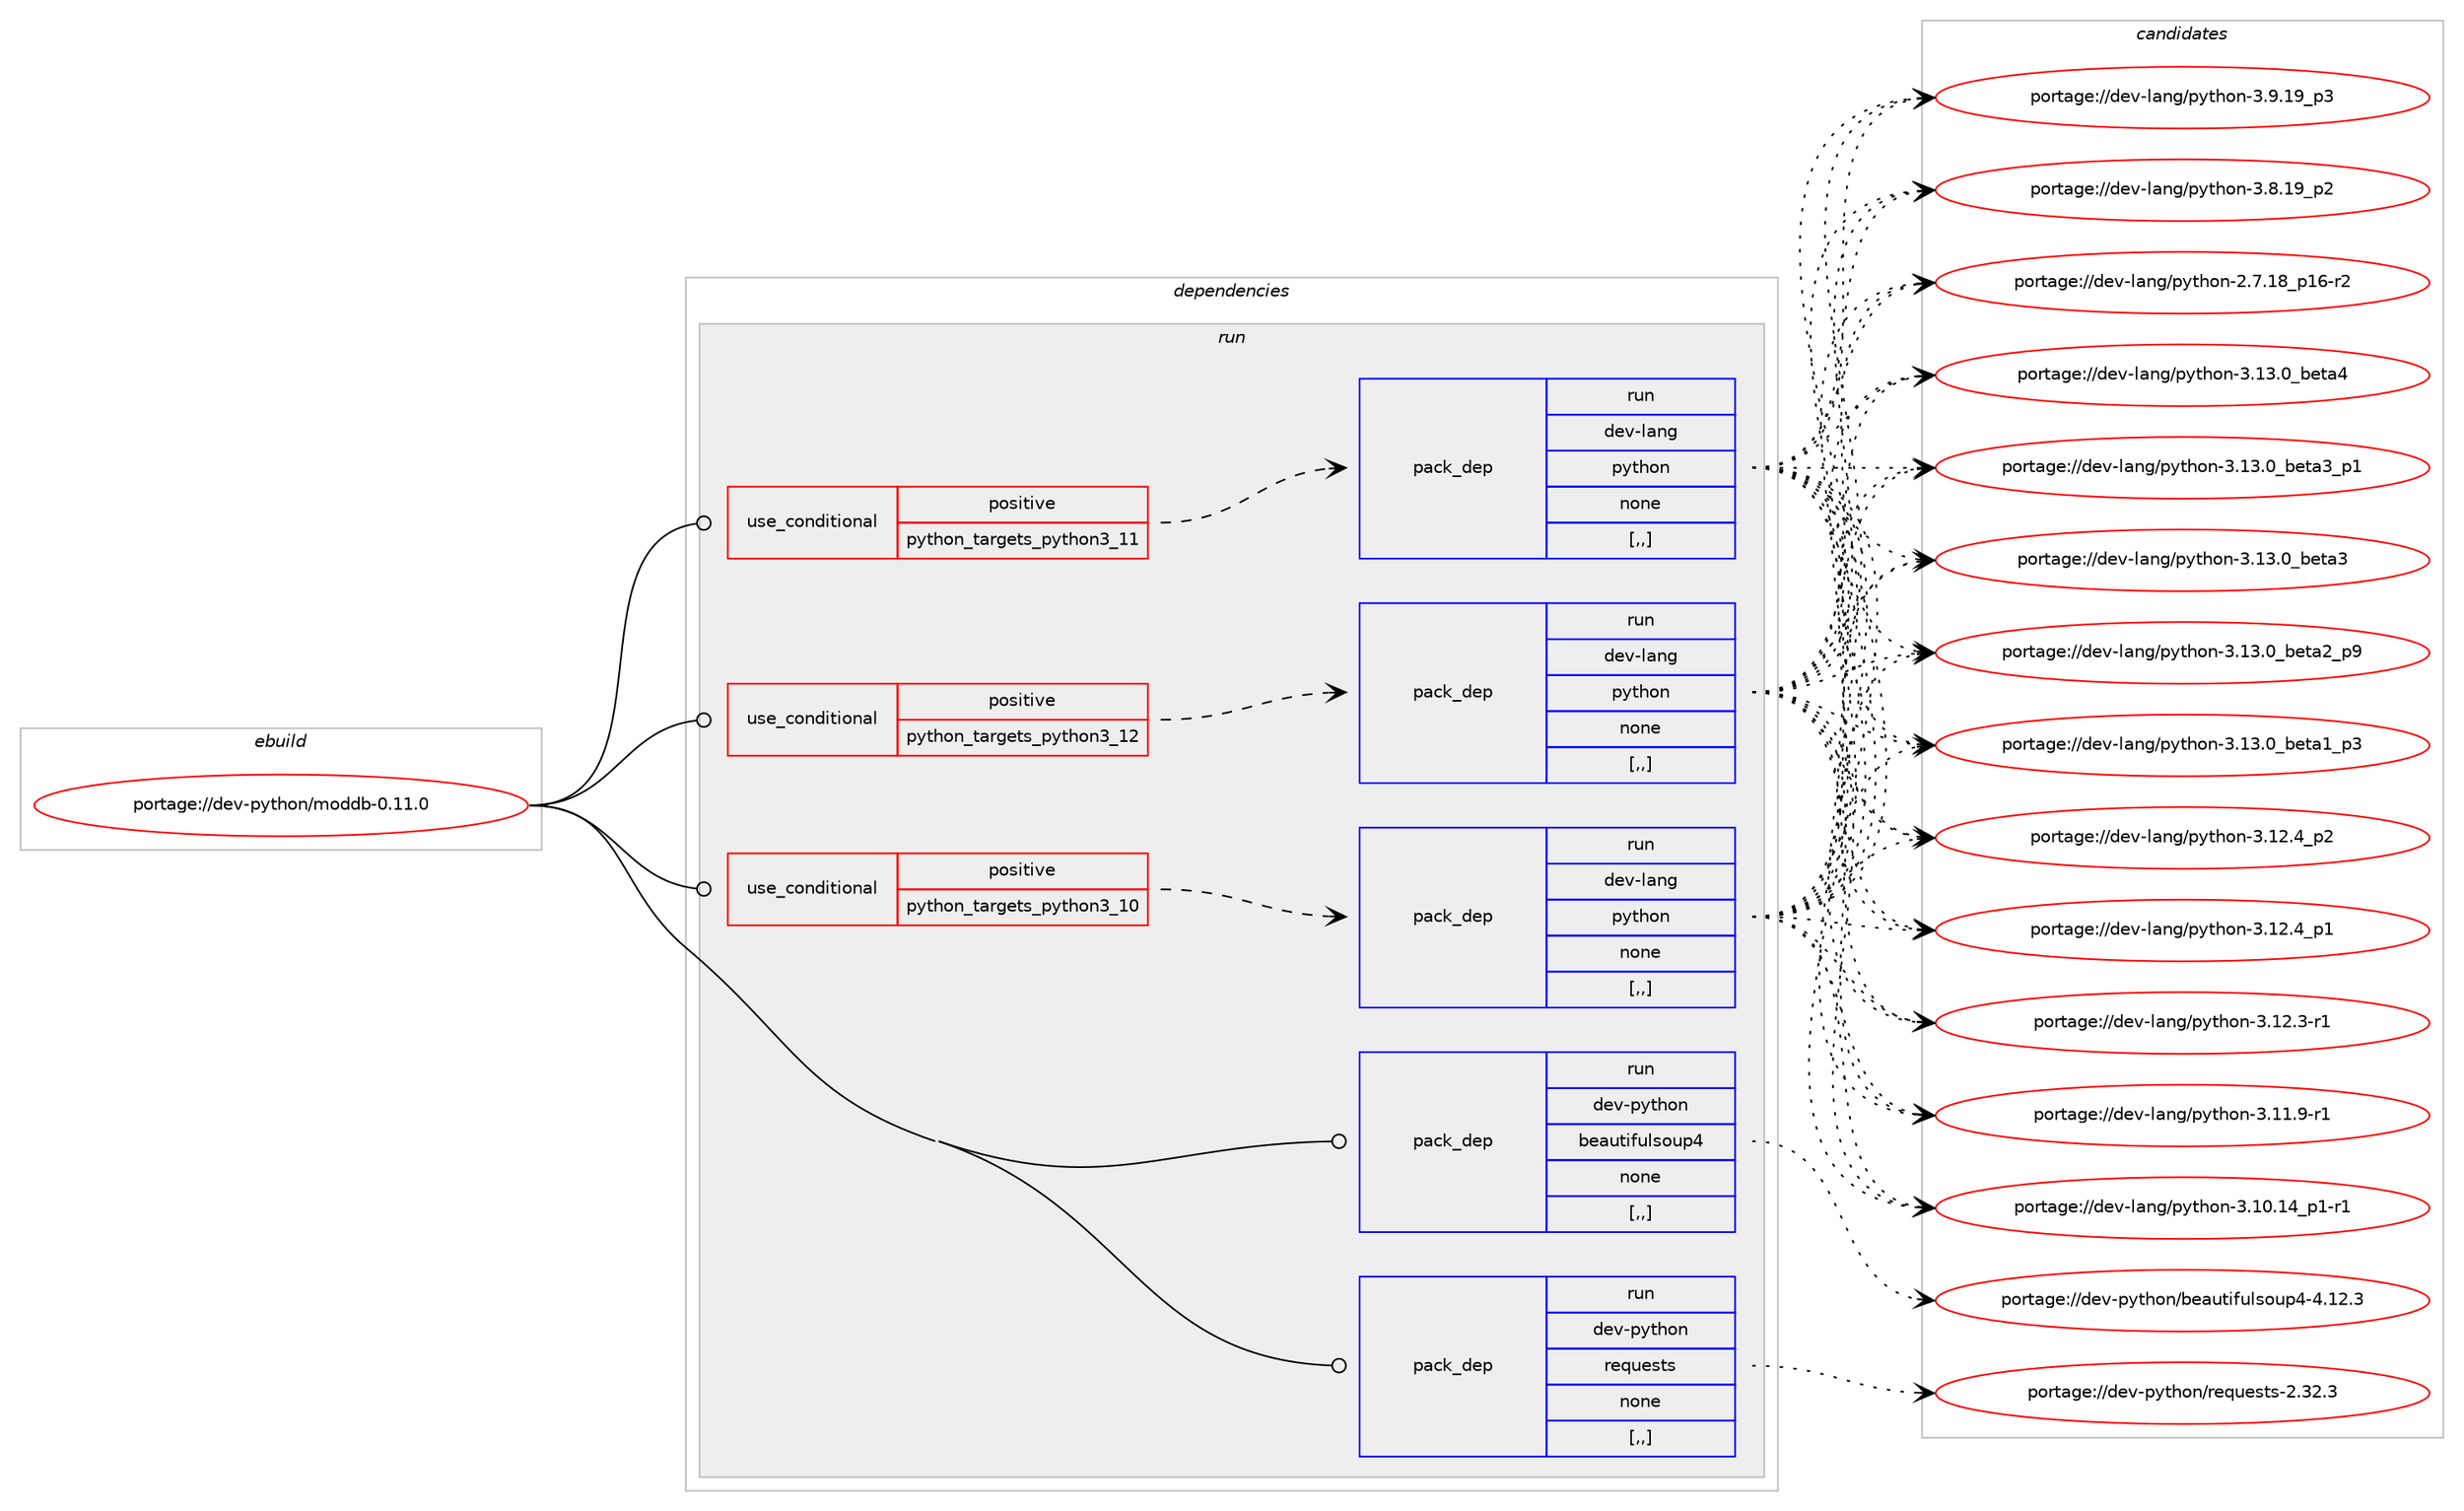 digraph prolog {

# *************
# Graph options
# *************

newrank=true;
concentrate=true;
compound=true;
graph [rankdir=LR,fontname=Helvetica,fontsize=10,ranksep=1.5];#, ranksep=2.5, nodesep=0.2];
edge  [arrowhead=vee];
node  [fontname=Helvetica,fontsize=10];

# **********
# The ebuild
# **********

subgraph cluster_leftcol {
color=gray;
label=<<i>ebuild</i>>;
id [label="portage://dev-python/moddb-0.11.0", color=red, width=4, href="../dev-python/moddb-0.11.0.svg"];
}

# ****************
# The dependencies
# ****************

subgraph cluster_midcol {
color=gray;
label=<<i>dependencies</i>>;
subgraph cluster_compile {
fillcolor="#eeeeee";
style=filled;
label=<<i>compile</i>>;
}
subgraph cluster_compileandrun {
fillcolor="#eeeeee";
style=filled;
label=<<i>compile and run</i>>;
}
subgraph cluster_run {
fillcolor="#eeeeee";
style=filled;
label=<<i>run</i>>;
subgraph cond35289 {
dependency152491 [label=<<TABLE BORDER="0" CELLBORDER="1" CELLSPACING="0" CELLPADDING="4"><TR><TD ROWSPAN="3" CELLPADDING="10">use_conditional</TD></TR><TR><TD>positive</TD></TR><TR><TD>python_targets_python3_10</TD></TR></TABLE>>, shape=none, color=red];
subgraph pack115949 {
dependency152492 [label=<<TABLE BORDER="0" CELLBORDER="1" CELLSPACING="0" CELLPADDING="4" WIDTH="220"><TR><TD ROWSPAN="6" CELLPADDING="30">pack_dep</TD></TR><TR><TD WIDTH="110">run</TD></TR><TR><TD>dev-lang</TD></TR><TR><TD>python</TD></TR><TR><TD>none</TD></TR><TR><TD>[,,]</TD></TR></TABLE>>, shape=none, color=blue];
}
dependency152491:e -> dependency152492:w [weight=20,style="dashed",arrowhead="vee"];
}
id:e -> dependency152491:w [weight=20,style="solid",arrowhead="odot"];
subgraph cond35290 {
dependency152493 [label=<<TABLE BORDER="0" CELLBORDER="1" CELLSPACING="0" CELLPADDING="4"><TR><TD ROWSPAN="3" CELLPADDING="10">use_conditional</TD></TR><TR><TD>positive</TD></TR><TR><TD>python_targets_python3_11</TD></TR></TABLE>>, shape=none, color=red];
subgraph pack115950 {
dependency152494 [label=<<TABLE BORDER="0" CELLBORDER="1" CELLSPACING="0" CELLPADDING="4" WIDTH="220"><TR><TD ROWSPAN="6" CELLPADDING="30">pack_dep</TD></TR><TR><TD WIDTH="110">run</TD></TR><TR><TD>dev-lang</TD></TR><TR><TD>python</TD></TR><TR><TD>none</TD></TR><TR><TD>[,,]</TD></TR></TABLE>>, shape=none, color=blue];
}
dependency152493:e -> dependency152494:w [weight=20,style="dashed",arrowhead="vee"];
}
id:e -> dependency152493:w [weight=20,style="solid",arrowhead="odot"];
subgraph cond35291 {
dependency152495 [label=<<TABLE BORDER="0" CELLBORDER="1" CELLSPACING="0" CELLPADDING="4"><TR><TD ROWSPAN="3" CELLPADDING="10">use_conditional</TD></TR><TR><TD>positive</TD></TR><TR><TD>python_targets_python3_12</TD></TR></TABLE>>, shape=none, color=red];
subgraph pack115951 {
dependency152496 [label=<<TABLE BORDER="0" CELLBORDER="1" CELLSPACING="0" CELLPADDING="4" WIDTH="220"><TR><TD ROWSPAN="6" CELLPADDING="30">pack_dep</TD></TR><TR><TD WIDTH="110">run</TD></TR><TR><TD>dev-lang</TD></TR><TR><TD>python</TD></TR><TR><TD>none</TD></TR><TR><TD>[,,]</TD></TR></TABLE>>, shape=none, color=blue];
}
dependency152495:e -> dependency152496:w [weight=20,style="dashed",arrowhead="vee"];
}
id:e -> dependency152495:w [weight=20,style="solid",arrowhead="odot"];
subgraph pack115952 {
dependency152497 [label=<<TABLE BORDER="0" CELLBORDER="1" CELLSPACING="0" CELLPADDING="4" WIDTH="220"><TR><TD ROWSPAN="6" CELLPADDING="30">pack_dep</TD></TR><TR><TD WIDTH="110">run</TD></TR><TR><TD>dev-python</TD></TR><TR><TD>beautifulsoup4</TD></TR><TR><TD>none</TD></TR><TR><TD>[,,]</TD></TR></TABLE>>, shape=none, color=blue];
}
id:e -> dependency152497:w [weight=20,style="solid",arrowhead="odot"];
subgraph pack115953 {
dependency152498 [label=<<TABLE BORDER="0" CELLBORDER="1" CELLSPACING="0" CELLPADDING="4" WIDTH="220"><TR><TD ROWSPAN="6" CELLPADDING="30">pack_dep</TD></TR><TR><TD WIDTH="110">run</TD></TR><TR><TD>dev-python</TD></TR><TR><TD>requests</TD></TR><TR><TD>none</TD></TR><TR><TD>[,,]</TD></TR></TABLE>>, shape=none, color=blue];
}
id:e -> dependency152498:w [weight=20,style="solid",arrowhead="odot"];
}
}

# **************
# The candidates
# **************

subgraph cluster_choices {
rank=same;
color=gray;
label=<<i>candidates</i>>;

subgraph choice115949 {
color=black;
nodesep=1;
choice1001011184510897110103471121211161041111104551464951464895981011169752 [label="portage://dev-lang/python-3.13.0_beta4", color=red, width=4,href="../dev-lang/python-3.13.0_beta4.svg"];
choice10010111845108971101034711212111610411111045514649514648959810111697519511249 [label="portage://dev-lang/python-3.13.0_beta3_p1", color=red, width=4,href="../dev-lang/python-3.13.0_beta3_p1.svg"];
choice1001011184510897110103471121211161041111104551464951464895981011169751 [label="portage://dev-lang/python-3.13.0_beta3", color=red, width=4,href="../dev-lang/python-3.13.0_beta3.svg"];
choice10010111845108971101034711212111610411111045514649514648959810111697509511257 [label="portage://dev-lang/python-3.13.0_beta2_p9", color=red, width=4,href="../dev-lang/python-3.13.0_beta2_p9.svg"];
choice10010111845108971101034711212111610411111045514649514648959810111697499511251 [label="portage://dev-lang/python-3.13.0_beta1_p3", color=red, width=4,href="../dev-lang/python-3.13.0_beta1_p3.svg"];
choice100101118451089711010347112121116104111110455146495046529511250 [label="portage://dev-lang/python-3.12.4_p2", color=red, width=4,href="../dev-lang/python-3.12.4_p2.svg"];
choice100101118451089711010347112121116104111110455146495046529511249 [label="portage://dev-lang/python-3.12.4_p1", color=red, width=4,href="../dev-lang/python-3.12.4_p1.svg"];
choice100101118451089711010347112121116104111110455146495046514511449 [label="portage://dev-lang/python-3.12.3-r1", color=red, width=4,href="../dev-lang/python-3.12.3-r1.svg"];
choice100101118451089711010347112121116104111110455146494946574511449 [label="portage://dev-lang/python-3.11.9-r1", color=red, width=4,href="../dev-lang/python-3.11.9-r1.svg"];
choice100101118451089711010347112121116104111110455146494846495295112494511449 [label="portage://dev-lang/python-3.10.14_p1-r1", color=red, width=4,href="../dev-lang/python-3.10.14_p1-r1.svg"];
choice100101118451089711010347112121116104111110455146574649579511251 [label="portage://dev-lang/python-3.9.19_p3", color=red, width=4,href="../dev-lang/python-3.9.19_p3.svg"];
choice100101118451089711010347112121116104111110455146564649579511250 [label="portage://dev-lang/python-3.8.19_p2", color=red, width=4,href="../dev-lang/python-3.8.19_p2.svg"];
choice100101118451089711010347112121116104111110455046554649569511249544511450 [label="portage://dev-lang/python-2.7.18_p16-r2", color=red, width=4,href="../dev-lang/python-2.7.18_p16-r2.svg"];
dependency152492:e -> choice1001011184510897110103471121211161041111104551464951464895981011169752:w [style=dotted,weight="100"];
dependency152492:e -> choice10010111845108971101034711212111610411111045514649514648959810111697519511249:w [style=dotted,weight="100"];
dependency152492:e -> choice1001011184510897110103471121211161041111104551464951464895981011169751:w [style=dotted,weight="100"];
dependency152492:e -> choice10010111845108971101034711212111610411111045514649514648959810111697509511257:w [style=dotted,weight="100"];
dependency152492:e -> choice10010111845108971101034711212111610411111045514649514648959810111697499511251:w [style=dotted,weight="100"];
dependency152492:e -> choice100101118451089711010347112121116104111110455146495046529511250:w [style=dotted,weight="100"];
dependency152492:e -> choice100101118451089711010347112121116104111110455146495046529511249:w [style=dotted,weight="100"];
dependency152492:e -> choice100101118451089711010347112121116104111110455146495046514511449:w [style=dotted,weight="100"];
dependency152492:e -> choice100101118451089711010347112121116104111110455146494946574511449:w [style=dotted,weight="100"];
dependency152492:e -> choice100101118451089711010347112121116104111110455146494846495295112494511449:w [style=dotted,weight="100"];
dependency152492:e -> choice100101118451089711010347112121116104111110455146574649579511251:w [style=dotted,weight="100"];
dependency152492:e -> choice100101118451089711010347112121116104111110455146564649579511250:w [style=dotted,weight="100"];
dependency152492:e -> choice100101118451089711010347112121116104111110455046554649569511249544511450:w [style=dotted,weight="100"];
}
subgraph choice115950 {
color=black;
nodesep=1;
choice1001011184510897110103471121211161041111104551464951464895981011169752 [label="portage://dev-lang/python-3.13.0_beta4", color=red, width=4,href="../dev-lang/python-3.13.0_beta4.svg"];
choice10010111845108971101034711212111610411111045514649514648959810111697519511249 [label="portage://dev-lang/python-3.13.0_beta3_p1", color=red, width=4,href="../dev-lang/python-3.13.0_beta3_p1.svg"];
choice1001011184510897110103471121211161041111104551464951464895981011169751 [label="portage://dev-lang/python-3.13.0_beta3", color=red, width=4,href="../dev-lang/python-3.13.0_beta3.svg"];
choice10010111845108971101034711212111610411111045514649514648959810111697509511257 [label="portage://dev-lang/python-3.13.0_beta2_p9", color=red, width=4,href="../dev-lang/python-3.13.0_beta2_p9.svg"];
choice10010111845108971101034711212111610411111045514649514648959810111697499511251 [label="portage://dev-lang/python-3.13.0_beta1_p3", color=red, width=4,href="../dev-lang/python-3.13.0_beta1_p3.svg"];
choice100101118451089711010347112121116104111110455146495046529511250 [label="portage://dev-lang/python-3.12.4_p2", color=red, width=4,href="../dev-lang/python-3.12.4_p2.svg"];
choice100101118451089711010347112121116104111110455146495046529511249 [label="portage://dev-lang/python-3.12.4_p1", color=red, width=4,href="../dev-lang/python-3.12.4_p1.svg"];
choice100101118451089711010347112121116104111110455146495046514511449 [label="portage://dev-lang/python-3.12.3-r1", color=red, width=4,href="../dev-lang/python-3.12.3-r1.svg"];
choice100101118451089711010347112121116104111110455146494946574511449 [label="portage://dev-lang/python-3.11.9-r1", color=red, width=4,href="../dev-lang/python-3.11.9-r1.svg"];
choice100101118451089711010347112121116104111110455146494846495295112494511449 [label="portage://dev-lang/python-3.10.14_p1-r1", color=red, width=4,href="../dev-lang/python-3.10.14_p1-r1.svg"];
choice100101118451089711010347112121116104111110455146574649579511251 [label="portage://dev-lang/python-3.9.19_p3", color=red, width=4,href="../dev-lang/python-3.9.19_p3.svg"];
choice100101118451089711010347112121116104111110455146564649579511250 [label="portage://dev-lang/python-3.8.19_p2", color=red, width=4,href="../dev-lang/python-3.8.19_p2.svg"];
choice100101118451089711010347112121116104111110455046554649569511249544511450 [label="portage://dev-lang/python-2.7.18_p16-r2", color=red, width=4,href="../dev-lang/python-2.7.18_p16-r2.svg"];
dependency152494:e -> choice1001011184510897110103471121211161041111104551464951464895981011169752:w [style=dotted,weight="100"];
dependency152494:e -> choice10010111845108971101034711212111610411111045514649514648959810111697519511249:w [style=dotted,weight="100"];
dependency152494:e -> choice1001011184510897110103471121211161041111104551464951464895981011169751:w [style=dotted,weight="100"];
dependency152494:e -> choice10010111845108971101034711212111610411111045514649514648959810111697509511257:w [style=dotted,weight="100"];
dependency152494:e -> choice10010111845108971101034711212111610411111045514649514648959810111697499511251:w [style=dotted,weight="100"];
dependency152494:e -> choice100101118451089711010347112121116104111110455146495046529511250:w [style=dotted,weight="100"];
dependency152494:e -> choice100101118451089711010347112121116104111110455146495046529511249:w [style=dotted,weight="100"];
dependency152494:e -> choice100101118451089711010347112121116104111110455146495046514511449:w [style=dotted,weight="100"];
dependency152494:e -> choice100101118451089711010347112121116104111110455146494946574511449:w [style=dotted,weight="100"];
dependency152494:e -> choice100101118451089711010347112121116104111110455146494846495295112494511449:w [style=dotted,weight="100"];
dependency152494:e -> choice100101118451089711010347112121116104111110455146574649579511251:w [style=dotted,weight="100"];
dependency152494:e -> choice100101118451089711010347112121116104111110455146564649579511250:w [style=dotted,weight="100"];
dependency152494:e -> choice100101118451089711010347112121116104111110455046554649569511249544511450:w [style=dotted,weight="100"];
}
subgraph choice115951 {
color=black;
nodesep=1;
choice1001011184510897110103471121211161041111104551464951464895981011169752 [label="portage://dev-lang/python-3.13.0_beta4", color=red, width=4,href="../dev-lang/python-3.13.0_beta4.svg"];
choice10010111845108971101034711212111610411111045514649514648959810111697519511249 [label="portage://dev-lang/python-3.13.0_beta3_p1", color=red, width=4,href="../dev-lang/python-3.13.0_beta3_p1.svg"];
choice1001011184510897110103471121211161041111104551464951464895981011169751 [label="portage://dev-lang/python-3.13.0_beta3", color=red, width=4,href="../dev-lang/python-3.13.0_beta3.svg"];
choice10010111845108971101034711212111610411111045514649514648959810111697509511257 [label="portage://dev-lang/python-3.13.0_beta2_p9", color=red, width=4,href="../dev-lang/python-3.13.0_beta2_p9.svg"];
choice10010111845108971101034711212111610411111045514649514648959810111697499511251 [label="portage://dev-lang/python-3.13.0_beta1_p3", color=red, width=4,href="../dev-lang/python-3.13.0_beta1_p3.svg"];
choice100101118451089711010347112121116104111110455146495046529511250 [label="portage://dev-lang/python-3.12.4_p2", color=red, width=4,href="../dev-lang/python-3.12.4_p2.svg"];
choice100101118451089711010347112121116104111110455146495046529511249 [label="portage://dev-lang/python-3.12.4_p1", color=red, width=4,href="../dev-lang/python-3.12.4_p1.svg"];
choice100101118451089711010347112121116104111110455146495046514511449 [label="portage://dev-lang/python-3.12.3-r1", color=red, width=4,href="../dev-lang/python-3.12.3-r1.svg"];
choice100101118451089711010347112121116104111110455146494946574511449 [label="portage://dev-lang/python-3.11.9-r1", color=red, width=4,href="../dev-lang/python-3.11.9-r1.svg"];
choice100101118451089711010347112121116104111110455146494846495295112494511449 [label="portage://dev-lang/python-3.10.14_p1-r1", color=red, width=4,href="../dev-lang/python-3.10.14_p1-r1.svg"];
choice100101118451089711010347112121116104111110455146574649579511251 [label="portage://dev-lang/python-3.9.19_p3", color=red, width=4,href="../dev-lang/python-3.9.19_p3.svg"];
choice100101118451089711010347112121116104111110455146564649579511250 [label="portage://dev-lang/python-3.8.19_p2", color=red, width=4,href="../dev-lang/python-3.8.19_p2.svg"];
choice100101118451089711010347112121116104111110455046554649569511249544511450 [label="portage://dev-lang/python-2.7.18_p16-r2", color=red, width=4,href="../dev-lang/python-2.7.18_p16-r2.svg"];
dependency152496:e -> choice1001011184510897110103471121211161041111104551464951464895981011169752:w [style=dotted,weight="100"];
dependency152496:e -> choice10010111845108971101034711212111610411111045514649514648959810111697519511249:w [style=dotted,weight="100"];
dependency152496:e -> choice1001011184510897110103471121211161041111104551464951464895981011169751:w [style=dotted,weight="100"];
dependency152496:e -> choice10010111845108971101034711212111610411111045514649514648959810111697509511257:w [style=dotted,weight="100"];
dependency152496:e -> choice10010111845108971101034711212111610411111045514649514648959810111697499511251:w [style=dotted,weight="100"];
dependency152496:e -> choice100101118451089711010347112121116104111110455146495046529511250:w [style=dotted,weight="100"];
dependency152496:e -> choice100101118451089711010347112121116104111110455146495046529511249:w [style=dotted,weight="100"];
dependency152496:e -> choice100101118451089711010347112121116104111110455146495046514511449:w [style=dotted,weight="100"];
dependency152496:e -> choice100101118451089711010347112121116104111110455146494946574511449:w [style=dotted,weight="100"];
dependency152496:e -> choice100101118451089711010347112121116104111110455146494846495295112494511449:w [style=dotted,weight="100"];
dependency152496:e -> choice100101118451089711010347112121116104111110455146574649579511251:w [style=dotted,weight="100"];
dependency152496:e -> choice100101118451089711010347112121116104111110455146564649579511250:w [style=dotted,weight="100"];
dependency152496:e -> choice100101118451089711010347112121116104111110455046554649569511249544511450:w [style=dotted,weight="100"];
}
subgraph choice115952 {
color=black;
nodesep=1;
choice100101118451121211161041111104798101971171161051021171081151111171125245524649504651 [label="portage://dev-python/beautifulsoup4-4.12.3", color=red, width=4,href="../dev-python/beautifulsoup4-4.12.3.svg"];
dependency152497:e -> choice100101118451121211161041111104798101971171161051021171081151111171125245524649504651:w [style=dotted,weight="100"];
}
subgraph choice115953 {
color=black;
nodesep=1;
choice100101118451121211161041111104711410111311710111511611545504651504651 [label="portage://dev-python/requests-2.32.3", color=red, width=4,href="../dev-python/requests-2.32.3.svg"];
dependency152498:e -> choice100101118451121211161041111104711410111311710111511611545504651504651:w [style=dotted,weight="100"];
}
}

}
